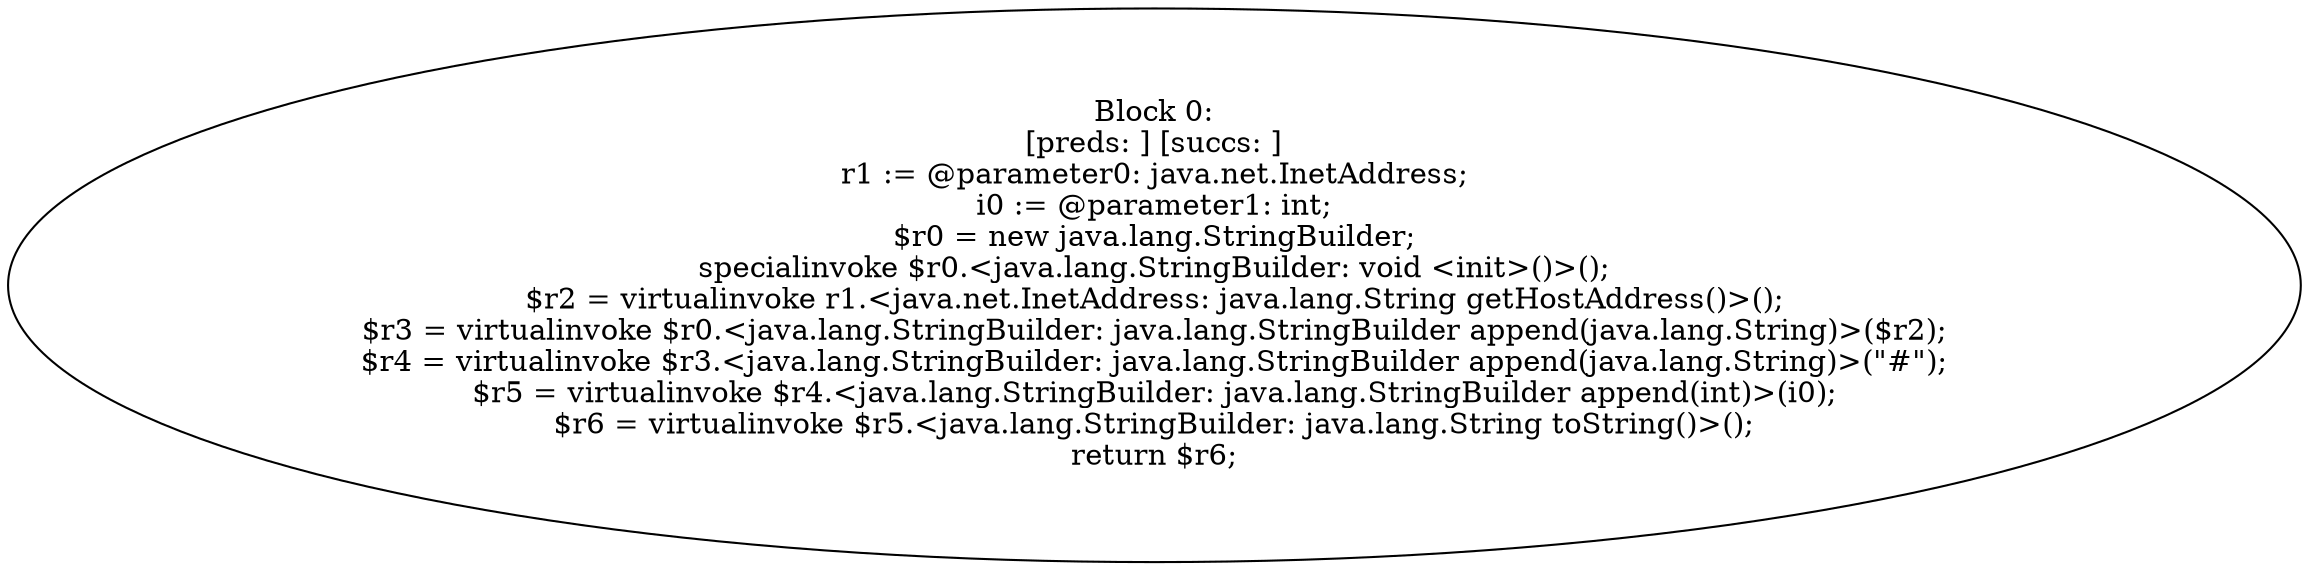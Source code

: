 digraph "unitGraph" {
    "Block 0:
[preds: ] [succs: ]
r1 := @parameter0: java.net.InetAddress;
i0 := @parameter1: int;
$r0 = new java.lang.StringBuilder;
specialinvoke $r0.<java.lang.StringBuilder: void <init>()>();
$r2 = virtualinvoke r1.<java.net.InetAddress: java.lang.String getHostAddress()>();
$r3 = virtualinvoke $r0.<java.lang.StringBuilder: java.lang.StringBuilder append(java.lang.String)>($r2);
$r4 = virtualinvoke $r3.<java.lang.StringBuilder: java.lang.StringBuilder append(java.lang.String)>(\"#\");
$r5 = virtualinvoke $r4.<java.lang.StringBuilder: java.lang.StringBuilder append(int)>(i0);
$r6 = virtualinvoke $r5.<java.lang.StringBuilder: java.lang.String toString()>();
return $r6;
"
}
